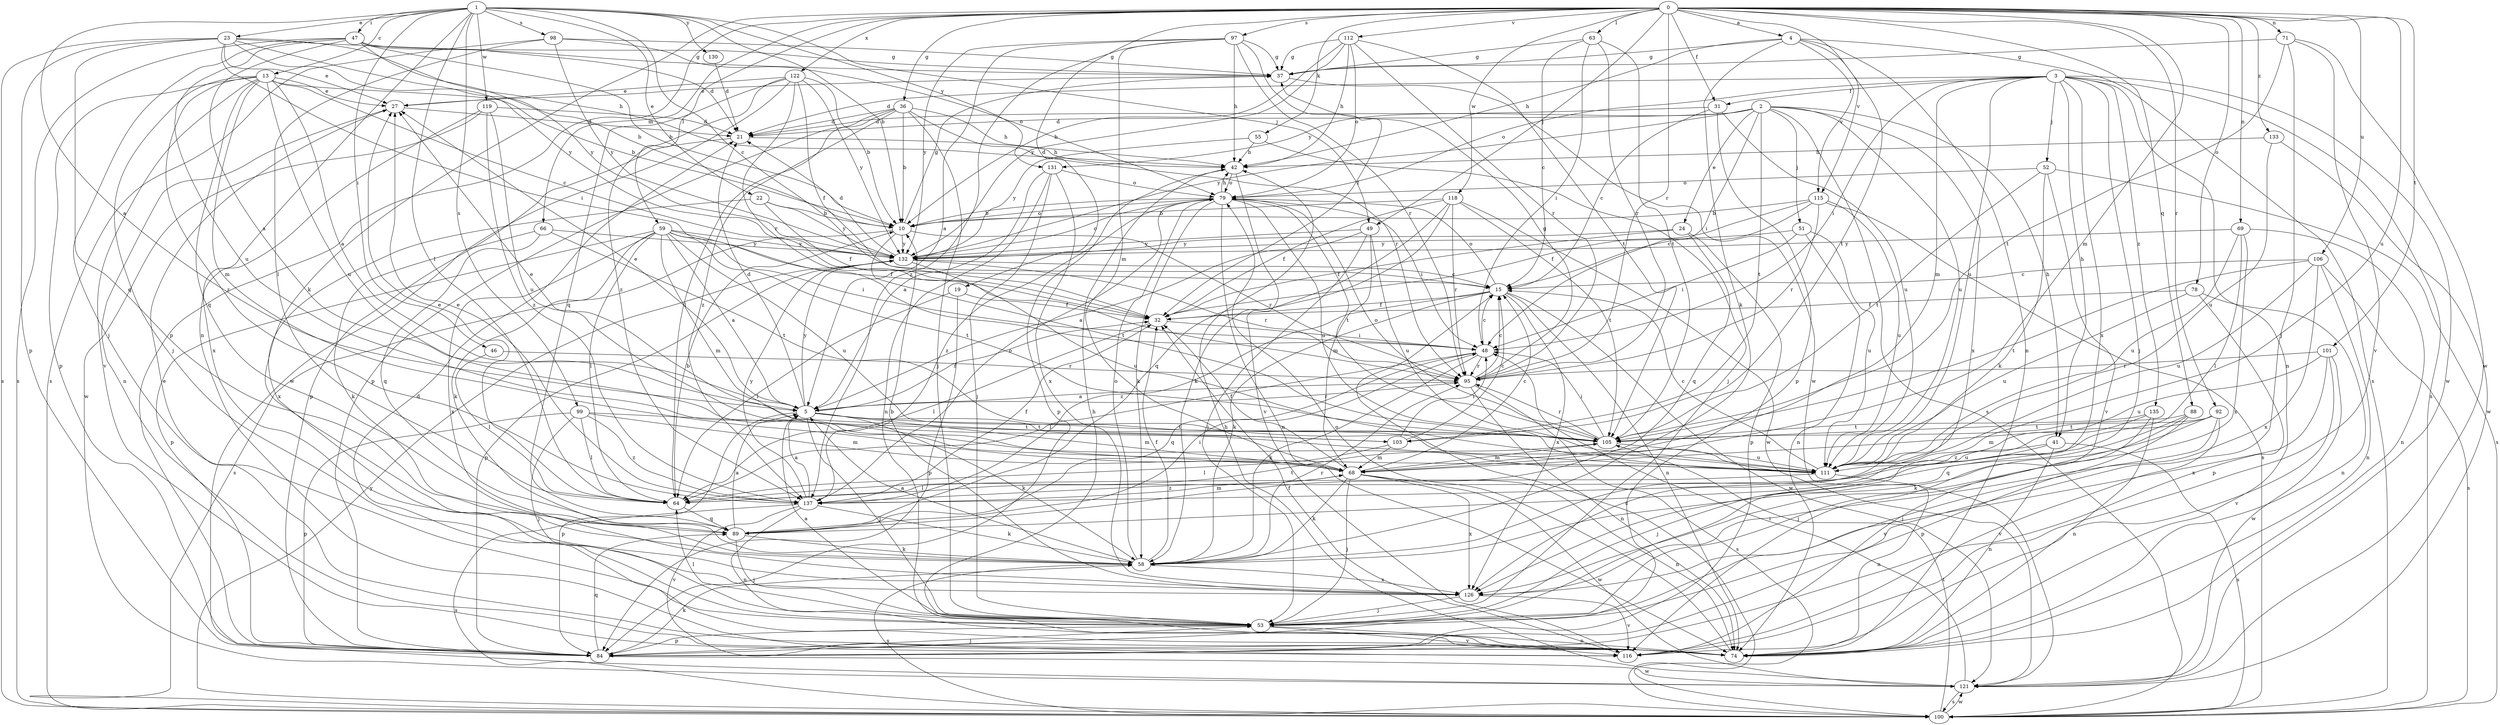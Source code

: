 strict digraph  {
0;
1;
2;
3;
4;
5;
10;
13;
15;
19;
21;
22;
23;
24;
27;
31;
32;
36;
37;
41;
42;
46;
47;
48;
49;
51;
52;
53;
55;
58;
59;
63;
64;
66;
68;
69;
71;
74;
78;
79;
84;
88;
89;
92;
95;
97;
98;
99;
100;
101;
103;
105;
106;
111;
112;
115;
116;
118;
119;
121;
122;
126;
130;
131;
132;
133;
135;
137;
0 -> 4  [label=a];
0 -> 19  [label=d];
0 -> 31  [label=f];
0 -> 36  [label=g];
0 -> 49  [label=j];
0 -> 55  [label=k];
0 -> 58  [label=k];
0 -> 59  [label=l];
0 -> 63  [label=l];
0 -> 66  [label=m];
0 -> 68  [label=m];
0 -> 69  [label=n];
0 -> 71  [label=n];
0 -> 78  [label=o];
0 -> 84  [label=p];
0 -> 88  [label=q];
0 -> 92  [label=r];
0 -> 95  [label=r];
0 -> 97  [label=s];
0 -> 101  [label=t];
0 -> 106  [label=u];
0 -> 111  [label=u];
0 -> 112  [label=v];
0 -> 115  [label=v];
0 -> 118  [label=w];
0 -> 122  [label=x];
0 -> 133  [label=z];
1 -> 5  [label=a];
1 -> 10  [label=b];
1 -> 13  [label=c];
1 -> 15  [label=c];
1 -> 22  [label=e];
1 -> 23  [label=e];
1 -> 46  [label=i];
1 -> 47  [label=i];
1 -> 49  [label=j];
1 -> 64  [label=l];
1 -> 74  [label=n];
1 -> 98  [label=s];
1 -> 99  [label=s];
1 -> 119  [label=w];
1 -> 130  [label=y];
1 -> 131  [label=y];
2 -> 21  [label=d];
2 -> 24  [label=e];
2 -> 41  [label=h];
2 -> 48  [label=i];
2 -> 51  [label=j];
2 -> 100  [label=s];
2 -> 103  [label=t];
2 -> 111  [label=u];
2 -> 126  [label=x];
2 -> 131  [label=y];
2 -> 132  [label=y];
3 -> 21  [label=d];
3 -> 31  [label=f];
3 -> 41  [label=h];
3 -> 48  [label=i];
3 -> 52  [label=j];
3 -> 53  [label=j];
3 -> 68  [label=m];
3 -> 74  [label=n];
3 -> 79  [label=o];
3 -> 100  [label=s];
3 -> 111  [label=u];
3 -> 121  [label=w];
3 -> 126  [label=x];
3 -> 135  [label=z];
4 -> 37  [label=g];
4 -> 42  [label=h];
4 -> 58  [label=k];
4 -> 74  [label=n];
4 -> 100  [label=s];
4 -> 103  [label=t];
4 -> 115  [label=v];
5 -> 21  [label=d];
5 -> 27  [label=e];
5 -> 32  [label=f];
5 -> 53  [label=j];
5 -> 58  [label=k];
5 -> 68  [label=m];
5 -> 84  [label=p];
5 -> 95  [label=r];
5 -> 103  [label=t];
5 -> 105  [label=t];
5 -> 132  [label=y];
10 -> 37  [label=g];
10 -> 79  [label=o];
10 -> 95  [label=r];
10 -> 100  [label=s];
10 -> 105  [label=t];
10 -> 132  [label=y];
13 -> 5  [label=a];
13 -> 10  [label=b];
13 -> 15  [label=c];
13 -> 27  [label=e];
13 -> 53  [label=j];
13 -> 68  [label=m];
13 -> 84  [label=p];
13 -> 89  [label=q];
13 -> 111  [label=u];
13 -> 116  [label=v];
13 -> 137  [label=z];
15 -> 32  [label=f];
15 -> 58  [label=k];
15 -> 74  [label=n];
15 -> 79  [label=o];
15 -> 121  [label=w];
15 -> 126  [label=x];
15 -> 137  [label=z];
19 -> 32  [label=f];
19 -> 64  [label=l];
19 -> 84  [label=p];
21 -> 42  [label=h];
21 -> 84  [label=p];
22 -> 10  [label=b];
22 -> 32  [label=f];
22 -> 126  [label=x];
22 -> 132  [label=y];
23 -> 10  [label=b];
23 -> 27  [label=e];
23 -> 37  [label=g];
23 -> 42  [label=h];
23 -> 48  [label=i];
23 -> 84  [label=p];
23 -> 89  [label=q];
23 -> 100  [label=s];
23 -> 132  [label=y];
24 -> 32  [label=f];
24 -> 84  [label=p];
24 -> 89  [label=q];
24 -> 132  [label=y];
27 -> 21  [label=d];
27 -> 74  [label=n];
31 -> 15  [label=c];
31 -> 21  [label=d];
31 -> 84  [label=p];
31 -> 111  [label=u];
32 -> 48  [label=i];
32 -> 64  [label=l];
36 -> 10  [label=b];
36 -> 21  [label=d];
36 -> 42  [label=h];
36 -> 53  [label=j];
36 -> 64  [label=l];
36 -> 84  [label=p];
36 -> 95  [label=r];
36 -> 137  [label=z];
37 -> 27  [label=e];
37 -> 121  [label=w];
41 -> 53  [label=j];
41 -> 74  [label=n];
41 -> 100  [label=s];
41 -> 111  [label=u];
42 -> 79  [label=o];
42 -> 84  [label=p];
42 -> 116  [label=v];
46 -> 64  [label=l];
46 -> 95  [label=r];
47 -> 5  [label=a];
47 -> 10  [label=b];
47 -> 21  [label=d];
47 -> 37  [label=g];
47 -> 53  [label=j];
47 -> 100  [label=s];
47 -> 111  [label=u];
47 -> 132  [label=y];
48 -> 15  [label=c];
48 -> 58  [label=k];
48 -> 64  [label=l];
48 -> 89  [label=q];
48 -> 95  [label=r];
49 -> 5  [label=a];
49 -> 53  [label=j];
49 -> 68  [label=m];
49 -> 111  [label=u];
49 -> 132  [label=y];
51 -> 48  [label=i];
51 -> 74  [label=n];
51 -> 111  [label=u];
51 -> 132  [label=y];
52 -> 58  [label=k];
52 -> 79  [label=o];
52 -> 100  [label=s];
52 -> 105  [label=t];
52 -> 116  [label=v];
53 -> 5  [label=a];
53 -> 64  [label=l];
53 -> 74  [label=n];
53 -> 84  [label=p];
53 -> 116  [label=v];
55 -> 42  [label=h];
55 -> 53  [label=j];
55 -> 132  [label=y];
58 -> 5  [label=a];
58 -> 32  [label=f];
58 -> 79  [label=o];
58 -> 95  [label=r];
58 -> 100  [label=s];
58 -> 126  [label=x];
59 -> 5  [label=a];
59 -> 32  [label=f];
59 -> 48  [label=i];
59 -> 58  [label=k];
59 -> 64  [label=l];
59 -> 68  [label=m];
59 -> 84  [label=p];
59 -> 105  [label=t];
59 -> 111  [label=u];
59 -> 126  [label=x];
59 -> 132  [label=y];
63 -> 15  [label=c];
63 -> 37  [label=g];
63 -> 48  [label=i];
63 -> 95  [label=r];
63 -> 105  [label=t];
64 -> 10  [label=b];
64 -> 27  [label=e];
64 -> 89  [label=q];
64 -> 105  [label=t];
66 -> 58  [label=k];
66 -> 89  [label=q];
66 -> 105  [label=t];
66 -> 132  [label=y];
68 -> 15  [label=c];
68 -> 32  [label=f];
68 -> 53  [label=j];
68 -> 58  [label=k];
68 -> 74  [label=n];
68 -> 121  [label=w];
68 -> 126  [label=x];
68 -> 137  [label=z];
69 -> 64  [label=l];
69 -> 74  [label=n];
69 -> 111  [label=u];
69 -> 126  [label=x];
69 -> 132  [label=y];
71 -> 37  [label=g];
71 -> 53  [label=j];
71 -> 105  [label=t];
71 -> 116  [label=v];
71 -> 121  [label=w];
74 -> 21  [label=d];
74 -> 27  [label=e];
74 -> 42  [label=h];
74 -> 79  [label=o];
78 -> 32  [label=f];
78 -> 74  [label=n];
78 -> 84  [label=p];
78 -> 111  [label=u];
79 -> 10  [label=b];
79 -> 42  [label=h];
79 -> 48  [label=i];
79 -> 58  [label=k];
79 -> 74  [label=n];
79 -> 105  [label=t];
79 -> 111  [label=u];
79 -> 137  [label=z];
84 -> 53  [label=j];
84 -> 58  [label=k];
84 -> 89  [label=q];
84 -> 121  [label=w];
88 -> 53  [label=j];
88 -> 84  [label=p];
88 -> 89  [label=q];
88 -> 105  [label=t];
89 -> 5  [label=a];
89 -> 48  [label=i];
89 -> 53  [label=j];
89 -> 58  [label=k];
92 -> 53  [label=j];
92 -> 58  [label=k];
92 -> 68  [label=m];
92 -> 105  [label=t];
92 -> 116  [label=v];
95 -> 5  [label=a];
95 -> 15  [label=c];
95 -> 37  [label=g];
95 -> 74  [label=n];
95 -> 100  [label=s];
97 -> 5  [label=a];
97 -> 32  [label=f];
97 -> 37  [label=g];
97 -> 42  [label=h];
97 -> 68  [label=m];
97 -> 95  [label=r];
97 -> 132  [label=y];
97 -> 137  [label=z];
98 -> 37  [label=g];
98 -> 64  [label=l];
98 -> 79  [label=o];
98 -> 100  [label=s];
98 -> 132  [label=y];
99 -> 53  [label=j];
99 -> 64  [label=l];
99 -> 68  [label=m];
99 -> 84  [label=p];
99 -> 105  [label=t];
99 -> 137  [label=z];
100 -> 15  [label=c];
100 -> 105  [label=t];
100 -> 121  [label=w];
100 -> 132  [label=y];
101 -> 95  [label=r];
101 -> 111  [label=u];
101 -> 116  [label=v];
101 -> 121  [label=w];
101 -> 126  [label=x];
103 -> 15  [label=c];
103 -> 27  [label=e];
103 -> 48  [label=i];
103 -> 64  [label=l];
103 -> 68  [label=m];
105 -> 48  [label=i];
105 -> 68  [label=m];
105 -> 79  [label=o];
105 -> 95  [label=r];
105 -> 111  [label=u];
106 -> 15  [label=c];
106 -> 74  [label=n];
106 -> 100  [label=s];
106 -> 105  [label=t];
106 -> 111  [label=u];
106 -> 126  [label=x];
111 -> 15  [label=c];
111 -> 64  [label=l];
111 -> 74  [label=n];
112 -> 10  [label=b];
112 -> 37  [label=g];
112 -> 42  [label=h];
112 -> 79  [label=o];
112 -> 95  [label=r];
112 -> 105  [label=t];
112 -> 132  [label=y];
115 -> 10  [label=b];
115 -> 15  [label=c];
115 -> 32  [label=f];
115 -> 95  [label=r];
115 -> 100  [label=s];
115 -> 111  [label=u];
116 -> 32  [label=f];
118 -> 10  [label=b];
118 -> 32  [label=f];
118 -> 58  [label=k];
118 -> 89  [label=q];
118 -> 95  [label=r];
118 -> 105  [label=t];
118 -> 121  [label=w];
119 -> 21  [label=d];
119 -> 111  [label=u];
119 -> 121  [label=w];
119 -> 126  [label=x];
119 -> 137  [label=z];
121 -> 42  [label=h];
121 -> 48  [label=i];
121 -> 100  [label=s];
122 -> 10  [label=b];
122 -> 27  [label=e];
122 -> 32  [label=f];
122 -> 89  [label=q];
122 -> 95  [label=r];
122 -> 121  [label=w];
122 -> 132  [label=y];
122 -> 137  [label=z];
126 -> 10  [label=b];
126 -> 53  [label=j];
126 -> 116  [label=v];
130 -> 21  [label=d];
131 -> 5  [label=a];
131 -> 53  [label=j];
131 -> 74  [label=n];
131 -> 79  [label=o];
131 -> 126  [label=x];
132 -> 15  [label=c];
132 -> 21  [label=d];
132 -> 79  [label=o];
132 -> 84  [label=p];
132 -> 95  [label=r];
132 -> 111  [label=u];
133 -> 42  [label=h];
133 -> 111  [label=u];
133 -> 121  [label=w];
135 -> 74  [label=n];
135 -> 105  [label=t];
135 -> 116  [label=v];
135 -> 137  [label=z];
137 -> 5  [label=a];
137 -> 27  [label=e];
137 -> 32  [label=f];
137 -> 58  [label=k];
137 -> 68  [label=m];
137 -> 74  [label=n];
137 -> 79  [label=o];
137 -> 100  [label=s];
137 -> 116  [label=v];
137 -> 132  [label=y];
}
